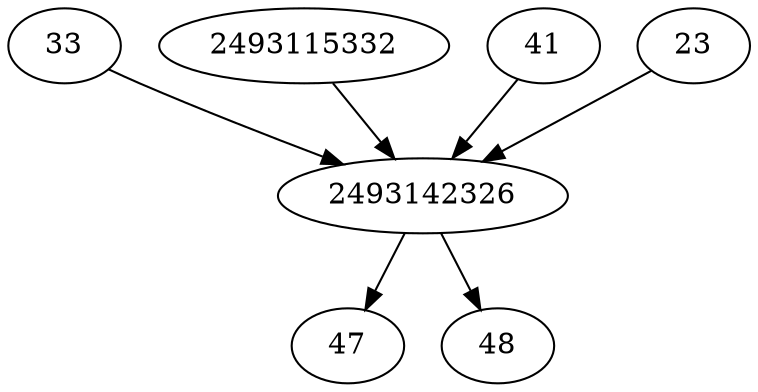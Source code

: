 strict digraph  {
33;
2493115332;
41;
47;
48;
2493142326;
23;
33 -> 2493142326;
2493115332 -> 2493142326;
41 -> 2493142326;
2493142326 -> 47;
2493142326 -> 48;
23 -> 2493142326;
}
